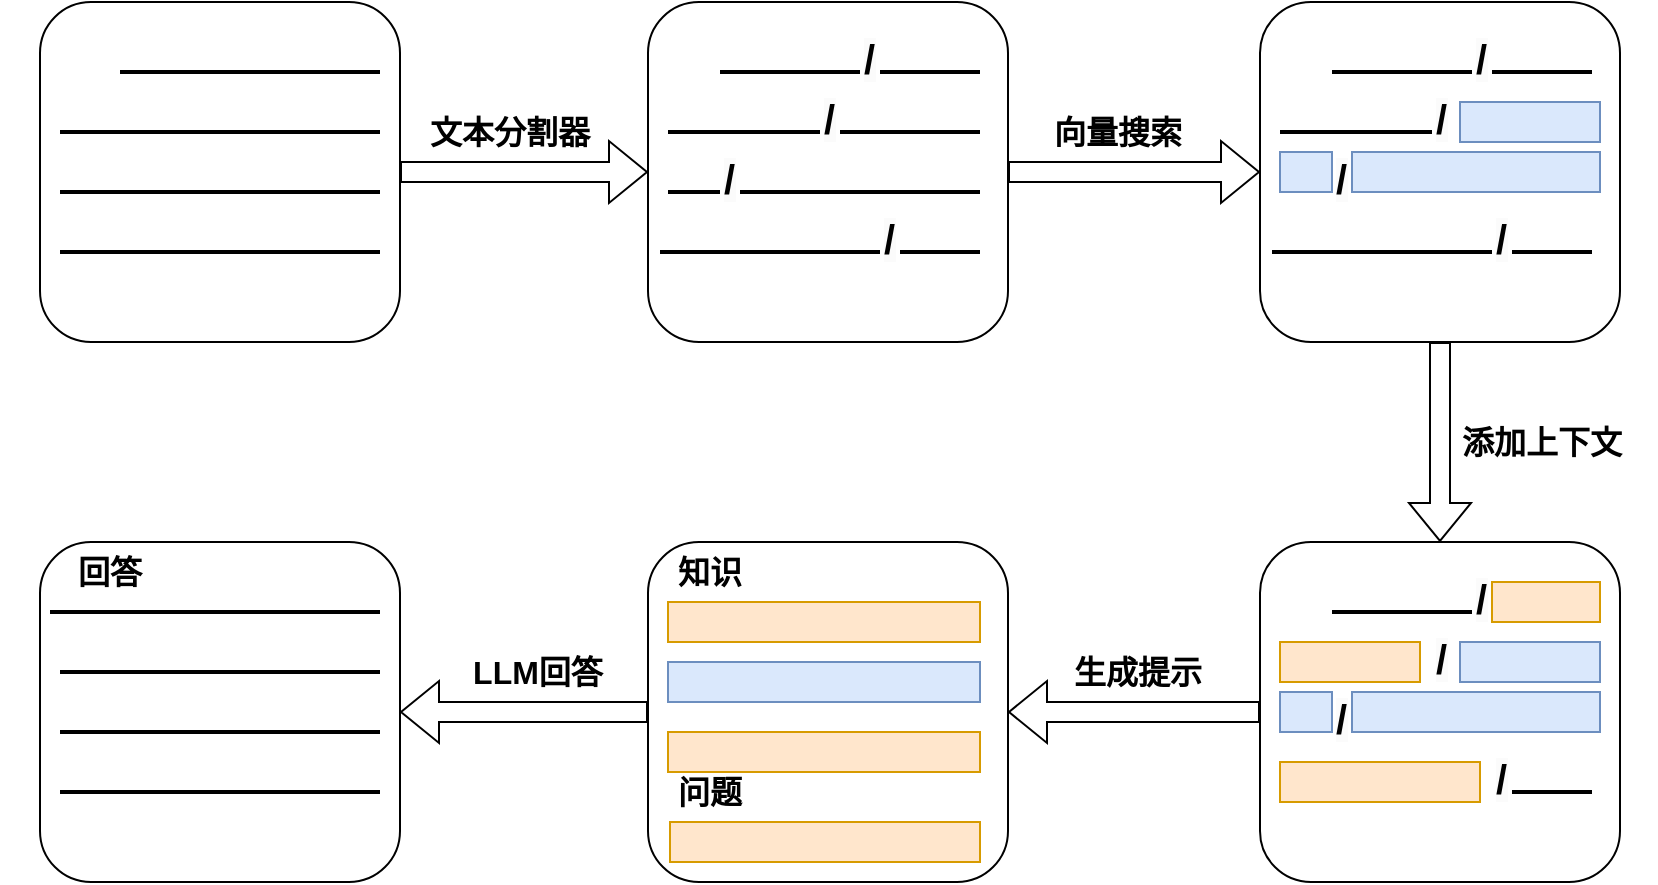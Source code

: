 <mxfile version="23.1.5" type="device">
  <diagram name="第 1 页" id="gom_8PZvILBd4elTH_2E">
    <mxGraphModel dx="1125" dy="870" grid="1" gridSize="10" guides="1" tooltips="1" connect="1" arrows="1" fold="1" page="1" pageScale="1" pageWidth="827" pageHeight="1169" math="0" shadow="0">
      <root>
        <mxCell id="0" />
        <mxCell id="1" parent="0" />
        <mxCell id="S-bMGMIUrsp9bvutukjd-1" value="" style="rounded=1;whiteSpace=wrap;html=1;" vertex="1" parent="1">
          <mxGeometry x="20" y="130" width="180" height="170" as="geometry" />
        </mxCell>
        <mxCell id="S-bMGMIUrsp9bvutukjd-3" value="" style="line;strokeWidth=2;html=1;" vertex="1" parent="1">
          <mxGeometry x="60" y="160" width="130" height="10" as="geometry" />
        </mxCell>
        <mxCell id="S-bMGMIUrsp9bvutukjd-5" value="" style="line;strokeWidth=2;html=1;" vertex="1" parent="1">
          <mxGeometry x="30" y="190" width="160" height="10" as="geometry" />
        </mxCell>
        <mxCell id="S-bMGMIUrsp9bvutukjd-6" value="" style="line;strokeWidth=2;html=1;" vertex="1" parent="1">
          <mxGeometry x="30" y="220" width="160" height="10" as="geometry" />
        </mxCell>
        <mxCell id="S-bMGMIUrsp9bvutukjd-7" value="" style="line;strokeWidth=2;html=1;" vertex="1" parent="1">
          <mxGeometry x="30" y="250" width="160" height="10" as="geometry" />
        </mxCell>
        <mxCell id="S-bMGMIUrsp9bvutukjd-8" value="" style="shape=flexArrow;endArrow=classic;html=1;rounded=0;exitX=1;exitY=0.5;exitDx=0;exitDy=0;entryX=0;entryY=0.5;entryDx=0;entryDy=0;" edge="1" parent="1" source="S-bMGMIUrsp9bvutukjd-1" target="S-bMGMIUrsp9bvutukjd-11">
          <mxGeometry width="50" height="50" relative="1" as="geometry">
            <mxPoint x="390" y="470" as="sourcePoint" />
            <mxPoint x="320" y="215" as="targetPoint" />
          </mxGeometry>
        </mxCell>
        <mxCell id="S-bMGMIUrsp9bvutukjd-9" value="&lt;span style=&quot;font-size: 16px;&quot;&gt;&lt;b&gt;文本分割器&lt;/b&gt;&lt;/span&gt;" style="text;html=1;align=center;verticalAlign=middle;whiteSpace=wrap;rounded=0;" vertex="1" parent="1">
          <mxGeometry x="200" y="180" width="110" height="30" as="geometry" />
        </mxCell>
        <mxCell id="S-bMGMIUrsp9bvutukjd-11" value="" style="rounded=1;whiteSpace=wrap;html=1;" vertex="1" parent="1">
          <mxGeometry x="324" y="130" width="180" height="170" as="geometry" />
        </mxCell>
        <mxCell id="S-bMGMIUrsp9bvutukjd-12" value="" style="line;strokeWidth=2;html=1;" vertex="1" parent="1">
          <mxGeometry x="360" y="160" width="70" height="10" as="geometry" />
        </mxCell>
        <mxCell id="S-bMGMIUrsp9bvutukjd-13" value="" style="line;strokeWidth=2;html=1;" vertex="1" parent="1">
          <mxGeometry x="440" y="160" width="50" height="10" as="geometry" />
        </mxCell>
        <mxCell id="S-bMGMIUrsp9bvutukjd-14" value="" style="line;strokeWidth=2;html=1;" vertex="1" parent="1">
          <mxGeometry x="334" y="190" width="76" height="10" as="geometry" />
        </mxCell>
        <mxCell id="S-bMGMIUrsp9bvutukjd-15" value="" style="line;strokeWidth=2;html=1;" vertex="1" parent="1">
          <mxGeometry x="420" y="190" width="70" height="10" as="geometry" />
        </mxCell>
        <mxCell id="S-bMGMIUrsp9bvutukjd-16" value="" style="line;strokeWidth=2;html=1;" vertex="1" parent="1">
          <mxGeometry x="334" y="220" width="26" height="10" as="geometry" />
        </mxCell>
        <mxCell id="S-bMGMIUrsp9bvutukjd-17" value="" style="line;strokeWidth=2;html=1;" vertex="1" parent="1">
          <mxGeometry x="370" y="220" width="120" height="10" as="geometry" />
        </mxCell>
        <mxCell id="S-bMGMIUrsp9bvutukjd-20" value="" style="line;strokeWidth=2;html=1;" vertex="1" parent="1">
          <mxGeometry x="330" y="250" width="110" height="10" as="geometry" />
        </mxCell>
        <mxCell id="S-bMGMIUrsp9bvutukjd-21" value="" style="line;strokeWidth=2;html=1;" vertex="1" parent="1">
          <mxGeometry x="450" y="250" width="40" height="10" as="geometry" />
        </mxCell>
        <mxCell id="S-bMGMIUrsp9bvutukjd-24" value="&lt;b style=&quot;border-color: var(--border-color); color: rgb(0, 0, 0); font-family: Helvetica; font-style: normal; font-variant-ligatures: normal; font-variant-caps: normal; letter-spacing: normal; orphans: 2; text-align: center; text-indent: 0px; text-transform: none; widows: 2; word-spacing: 0px; -webkit-text-stroke-width: 0px; background-color: rgb(251, 251, 251); text-decoration-thickness: initial; text-decoration-style: initial; text-decoration-color: initial; font-size: 20px;&quot;&gt;/&lt;/b&gt;" style="text;whiteSpace=wrap;html=1;" vertex="1" parent="1">
          <mxGeometry x="410" y="170" width="40" height="50" as="geometry" />
        </mxCell>
        <mxCell id="S-bMGMIUrsp9bvutukjd-26" value="&lt;b style=&quot;border-color: var(--border-color); color: rgb(0, 0, 0); font-family: Helvetica; font-style: normal; font-variant-ligatures: normal; font-variant-caps: normal; letter-spacing: normal; orphans: 2; text-align: center; text-indent: 0px; text-transform: none; widows: 2; word-spacing: 0px; -webkit-text-stroke-width: 0px; background-color: rgb(251, 251, 251); text-decoration-thickness: initial; text-decoration-style: initial; text-decoration-color: initial; font-size: 20px;&quot;&gt;/&lt;/b&gt;" style="text;whiteSpace=wrap;html=1;" vertex="1" parent="1">
          <mxGeometry x="360" y="200" width="40" height="50" as="geometry" />
        </mxCell>
        <mxCell id="S-bMGMIUrsp9bvutukjd-27" value="&lt;b style=&quot;border-color: var(--border-color); color: rgb(0, 0, 0); font-family: Helvetica; font-style: normal; font-variant-ligatures: normal; font-variant-caps: normal; letter-spacing: normal; orphans: 2; text-align: center; text-indent: 0px; text-transform: none; widows: 2; word-spacing: 0px; -webkit-text-stroke-width: 0px; background-color: rgb(251, 251, 251); text-decoration-thickness: initial; text-decoration-style: initial; text-decoration-color: initial; font-size: 20px;&quot;&gt;/&lt;/b&gt;" style="text;whiteSpace=wrap;html=1;" vertex="1" parent="1">
          <mxGeometry x="430" y="140" width="40" height="50" as="geometry" />
        </mxCell>
        <mxCell id="S-bMGMIUrsp9bvutukjd-28" value="&lt;b style=&quot;border-color: var(--border-color); color: rgb(0, 0, 0); font-family: Helvetica; font-style: normal; font-variant-ligatures: normal; font-variant-caps: normal; letter-spacing: normal; orphans: 2; text-align: center; text-indent: 0px; text-transform: none; widows: 2; word-spacing: 0px; -webkit-text-stroke-width: 0px; background-color: rgb(251, 251, 251); text-decoration-thickness: initial; text-decoration-style: initial; text-decoration-color: initial; font-size: 20px;&quot;&gt;/&lt;/b&gt;" style="text;whiteSpace=wrap;html=1;" vertex="1" parent="1">
          <mxGeometry x="440" y="230" width="40" height="50" as="geometry" />
        </mxCell>
        <mxCell id="S-bMGMIUrsp9bvutukjd-30" value="" style="rounded=1;whiteSpace=wrap;html=1;" vertex="1" parent="1">
          <mxGeometry x="630" y="130" width="180" height="170" as="geometry" />
        </mxCell>
        <mxCell id="S-bMGMIUrsp9bvutukjd-31" value="" style="line;strokeWidth=2;html=1;" vertex="1" parent="1">
          <mxGeometry x="666" y="160" width="70" height="10" as="geometry" />
        </mxCell>
        <mxCell id="S-bMGMIUrsp9bvutukjd-32" value="" style="line;strokeWidth=2;html=1;" vertex="1" parent="1">
          <mxGeometry x="746" y="160" width="50" height="10" as="geometry" />
        </mxCell>
        <mxCell id="S-bMGMIUrsp9bvutukjd-33" value="" style="line;strokeWidth=2;html=1;" vertex="1" parent="1">
          <mxGeometry x="640" y="190" width="76" height="10" as="geometry" />
        </mxCell>
        <mxCell id="S-bMGMIUrsp9bvutukjd-37" value="" style="line;strokeWidth=2;html=1;" vertex="1" parent="1">
          <mxGeometry x="636" y="250" width="110" height="10" as="geometry" />
        </mxCell>
        <mxCell id="S-bMGMIUrsp9bvutukjd-38" value="" style="line;strokeWidth=2;html=1;" vertex="1" parent="1">
          <mxGeometry x="756" y="250" width="40" height="10" as="geometry" />
        </mxCell>
        <mxCell id="S-bMGMIUrsp9bvutukjd-39" value="&lt;b style=&quot;border-color: var(--border-color); color: rgb(0, 0, 0); font-family: Helvetica; font-style: normal; font-variant-ligatures: normal; font-variant-caps: normal; letter-spacing: normal; orphans: 2; text-align: center; text-indent: 0px; text-transform: none; widows: 2; word-spacing: 0px; -webkit-text-stroke-width: 0px; background-color: rgb(251, 251, 251); text-decoration-thickness: initial; text-decoration-style: initial; text-decoration-color: initial; font-size: 20px;&quot;&gt;/&lt;/b&gt;" style="text;whiteSpace=wrap;html=1;" vertex="1" parent="1">
          <mxGeometry x="716" y="170" width="40" height="50" as="geometry" />
        </mxCell>
        <mxCell id="S-bMGMIUrsp9bvutukjd-40" value="&lt;b style=&quot;border-color: var(--border-color); color: rgb(0, 0, 0); font-family: Helvetica; font-style: normal; font-variant-ligatures: normal; font-variant-caps: normal; letter-spacing: normal; orphans: 2; text-align: center; text-indent: 0px; text-transform: none; widows: 2; word-spacing: 0px; -webkit-text-stroke-width: 0px; background-color: rgb(251, 251, 251); text-decoration-thickness: initial; text-decoration-style: initial; text-decoration-color: initial; font-size: 20px;&quot;&gt;/&lt;/b&gt;" style="text;whiteSpace=wrap;html=1;" vertex="1" parent="1">
          <mxGeometry x="666" y="200" width="40" height="50" as="geometry" />
        </mxCell>
        <mxCell id="S-bMGMIUrsp9bvutukjd-41" value="&lt;b style=&quot;border-color: var(--border-color); color: rgb(0, 0, 0); font-family: Helvetica; font-style: normal; font-variant-ligatures: normal; font-variant-caps: normal; letter-spacing: normal; orphans: 2; text-align: center; text-indent: 0px; text-transform: none; widows: 2; word-spacing: 0px; -webkit-text-stroke-width: 0px; background-color: rgb(251, 251, 251); text-decoration-thickness: initial; text-decoration-style: initial; text-decoration-color: initial; font-size: 20px;&quot;&gt;/&lt;/b&gt;" style="text;whiteSpace=wrap;html=1;" vertex="1" parent="1">
          <mxGeometry x="736" y="140" width="40" height="50" as="geometry" />
        </mxCell>
        <mxCell id="S-bMGMIUrsp9bvutukjd-42" value="&lt;b style=&quot;border-color: var(--border-color); color: rgb(0, 0, 0); font-family: Helvetica; font-style: normal; font-variant-ligatures: normal; font-variant-caps: normal; letter-spacing: normal; orphans: 2; text-align: center; text-indent: 0px; text-transform: none; widows: 2; word-spacing: 0px; -webkit-text-stroke-width: 0px; background-color: rgb(251, 251, 251); text-decoration-thickness: initial; text-decoration-style: initial; text-decoration-color: initial; font-size: 20px;&quot;&gt;/&lt;/b&gt;" style="text;whiteSpace=wrap;html=1;" vertex="1" parent="1">
          <mxGeometry x="746" y="230" width="40" height="50" as="geometry" />
        </mxCell>
        <mxCell id="S-bMGMIUrsp9bvutukjd-43" value="" style="shape=flexArrow;endArrow=classic;html=1;rounded=0;exitX=1;exitY=0.5;exitDx=0;exitDy=0;entryX=0;entryY=0.5;entryDx=0;entryDy=0;" edge="1" parent="1" source="S-bMGMIUrsp9bvutukjd-11" target="S-bMGMIUrsp9bvutukjd-30">
          <mxGeometry width="50" height="50" relative="1" as="geometry">
            <mxPoint x="210" y="225" as="sourcePoint" />
            <mxPoint x="334" y="225" as="targetPoint" />
          </mxGeometry>
        </mxCell>
        <mxCell id="S-bMGMIUrsp9bvutukjd-44" value="&lt;span style=&quot;font-size: 16px;&quot;&gt;&lt;b&gt;向量搜索&lt;/b&gt;&lt;/span&gt;" style="text;html=1;align=center;verticalAlign=middle;whiteSpace=wrap;rounded=0;" vertex="1" parent="1">
          <mxGeometry x="504" y="180" width="110" height="30" as="geometry" />
        </mxCell>
        <mxCell id="S-bMGMIUrsp9bvutukjd-45" value="" style="rounded=0;whiteSpace=wrap;html=1;fillColor=#dae8fc;strokeColor=#6c8ebf;" vertex="1" parent="1">
          <mxGeometry x="730" y="180" width="70" height="20" as="geometry" />
        </mxCell>
        <mxCell id="S-bMGMIUrsp9bvutukjd-46" value="" style="rounded=0;whiteSpace=wrap;html=1;fillColor=#dae8fc;strokeColor=#6c8ebf;" vertex="1" parent="1">
          <mxGeometry x="676" y="205" width="124" height="20" as="geometry" />
        </mxCell>
        <mxCell id="S-bMGMIUrsp9bvutukjd-48" value="" style="rounded=1;whiteSpace=wrap;html=1;" vertex="1" parent="1">
          <mxGeometry x="630" y="400" width="180" height="170" as="geometry" />
        </mxCell>
        <mxCell id="S-bMGMIUrsp9bvutukjd-49" value="" style="line;strokeWidth=2;html=1;" vertex="1" parent="1">
          <mxGeometry x="666" y="430" width="70" height="10" as="geometry" />
        </mxCell>
        <mxCell id="S-bMGMIUrsp9bvutukjd-54" value="" style="line;strokeWidth=2;html=1;" vertex="1" parent="1">
          <mxGeometry x="756" y="520" width="40" height="10" as="geometry" />
        </mxCell>
        <mxCell id="S-bMGMIUrsp9bvutukjd-55" value="&lt;b style=&quot;border-color: var(--border-color); color: rgb(0, 0, 0); font-family: Helvetica; font-style: normal; font-variant-ligatures: normal; font-variant-caps: normal; letter-spacing: normal; orphans: 2; text-align: center; text-indent: 0px; text-transform: none; widows: 2; word-spacing: 0px; -webkit-text-stroke-width: 0px; background-color: rgb(251, 251, 251); text-decoration-thickness: initial; text-decoration-style: initial; text-decoration-color: initial; font-size: 20px;&quot;&gt;/&lt;/b&gt;" style="text;whiteSpace=wrap;html=1;" vertex="1" parent="1">
          <mxGeometry x="716" y="440" width="40" height="50" as="geometry" />
        </mxCell>
        <mxCell id="S-bMGMIUrsp9bvutukjd-56" value="&lt;b style=&quot;border-color: var(--border-color); color: rgb(0, 0, 0); font-family: Helvetica; font-style: normal; font-variant-ligatures: normal; font-variant-caps: normal; letter-spacing: normal; orphans: 2; text-align: center; text-indent: 0px; text-transform: none; widows: 2; word-spacing: 0px; -webkit-text-stroke-width: 0px; background-color: rgb(251, 251, 251); text-decoration-thickness: initial; text-decoration-style: initial; text-decoration-color: initial; font-size: 20px;&quot;&gt;/&lt;/b&gt;" style="text;whiteSpace=wrap;html=1;" vertex="1" parent="1">
          <mxGeometry x="666" y="470" width="40" height="50" as="geometry" />
        </mxCell>
        <mxCell id="S-bMGMIUrsp9bvutukjd-57" value="&lt;b style=&quot;border-color: var(--border-color); color: rgb(0, 0, 0); font-family: Helvetica; font-style: normal; font-variant-ligatures: normal; font-variant-caps: normal; letter-spacing: normal; orphans: 2; text-align: center; text-indent: 0px; text-transform: none; widows: 2; word-spacing: 0px; -webkit-text-stroke-width: 0px; background-color: rgb(251, 251, 251); text-decoration-thickness: initial; text-decoration-style: initial; text-decoration-color: initial; font-size: 20px;&quot;&gt;/&lt;/b&gt;" style="text;whiteSpace=wrap;html=1;" vertex="1" parent="1">
          <mxGeometry x="736" y="410" width="40" height="50" as="geometry" />
        </mxCell>
        <mxCell id="S-bMGMIUrsp9bvutukjd-58" value="&lt;b style=&quot;border-color: var(--border-color); color: rgb(0, 0, 0); font-family: Helvetica; font-style: normal; font-variant-ligatures: normal; font-variant-caps: normal; letter-spacing: normal; orphans: 2; text-align: center; text-indent: 0px; text-transform: none; widows: 2; word-spacing: 0px; -webkit-text-stroke-width: 0px; background-color: rgb(251, 251, 251); text-decoration-thickness: initial; text-decoration-style: initial; text-decoration-color: initial; font-size: 20px;&quot;&gt;/&lt;/b&gt;" style="text;whiteSpace=wrap;html=1;" vertex="1" parent="1">
          <mxGeometry x="746" y="500" width="40" height="50" as="geometry" />
        </mxCell>
        <mxCell id="S-bMGMIUrsp9bvutukjd-59" value="" style="rounded=0;whiteSpace=wrap;html=1;fillColor=#dae8fc;strokeColor=#6c8ebf;" vertex="1" parent="1">
          <mxGeometry x="730" y="450" width="70" height="20" as="geometry" />
        </mxCell>
        <mxCell id="S-bMGMIUrsp9bvutukjd-60" value="" style="rounded=0;whiteSpace=wrap;html=1;fillColor=#dae8fc;strokeColor=#6c8ebf;" vertex="1" parent="1">
          <mxGeometry x="676" y="475" width="124" height="20" as="geometry" />
        </mxCell>
        <mxCell id="S-bMGMIUrsp9bvutukjd-61" value="" style="shape=flexArrow;endArrow=classic;html=1;rounded=0;exitX=0.5;exitY=1;exitDx=0;exitDy=0;entryX=0.5;entryY=0;entryDx=0;entryDy=0;" edge="1" parent="1" source="S-bMGMIUrsp9bvutukjd-30" target="S-bMGMIUrsp9bvutukjd-48">
          <mxGeometry width="50" height="50" relative="1" as="geometry">
            <mxPoint x="514" y="225" as="sourcePoint" />
            <mxPoint x="640" y="225" as="targetPoint" />
          </mxGeometry>
        </mxCell>
        <mxCell id="S-bMGMIUrsp9bvutukjd-62" value="&lt;span style=&quot;font-size: 16px;&quot;&gt;&lt;b&gt;添加上下文&lt;/b&gt;&lt;/span&gt;" style="text;html=1;align=center;verticalAlign=middle;whiteSpace=wrap;rounded=0;" vertex="1" parent="1">
          <mxGeometry x="714" y="330" width="114" height="40" as="geometry" />
        </mxCell>
        <mxCell id="S-bMGMIUrsp9bvutukjd-63" value="" style="rounded=0;whiteSpace=wrap;html=1;fillColor=#ffe6cc;strokeColor=#d79b00;" vertex="1" parent="1">
          <mxGeometry x="746" y="420" width="54" height="20" as="geometry" />
        </mxCell>
        <mxCell id="S-bMGMIUrsp9bvutukjd-64" value="" style="rounded=0;whiteSpace=wrap;html=1;fillColor=#ffe6cc;strokeColor=#d79b00;" vertex="1" parent="1">
          <mxGeometry x="640" y="450" width="70" height="20" as="geometry" />
        </mxCell>
        <mxCell id="S-bMGMIUrsp9bvutukjd-65" value="" style="rounded=0;whiteSpace=wrap;html=1;fillColor=#ffe6cc;strokeColor=#d79b00;" vertex="1" parent="1">
          <mxGeometry x="640" y="510" width="100" height="20" as="geometry" />
        </mxCell>
        <mxCell id="S-bMGMIUrsp9bvutukjd-66" value="" style="rounded=0;whiteSpace=wrap;html=1;fillColor=#dae8fc;strokeColor=#6c8ebf;" vertex="1" parent="1">
          <mxGeometry x="640" y="475" width="26" height="20" as="geometry" />
        </mxCell>
        <mxCell id="S-bMGMIUrsp9bvutukjd-67" value="" style="rounded=0;whiteSpace=wrap;html=1;fillColor=#dae8fc;strokeColor=#6c8ebf;" vertex="1" parent="1">
          <mxGeometry x="640" y="205" width="26" height="20" as="geometry" />
        </mxCell>
        <mxCell id="S-bMGMIUrsp9bvutukjd-69" value="" style="rounded=1;whiteSpace=wrap;html=1;" vertex="1" parent="1">
          <mxGeometry x="324" y="400" width="180" height="170" as="geometry" />
        </mxCell>
        <mxCell id="S-bMGMIUrsp9bvutukjd-70" value="" style="rounded=0;whiteSpace=wrap;html=1;fillColor=#ffe6cc;strokeColor=#d79b00;" vertex="1" parent="1">
          <mxGeometry x="334" y="430" width="156" height="20" as="geometry" />
        </mxCell>
        <mxCell id="S-bMGMIUrsp9bvutukjd-71" value="" style="rounded=0;whiteSpace=wrap;html=1;fillColor=#dae8fc;strokeColor=#6c8ebf;" vertex="1" parent="1">
          <mxGeometry x="334" y="460" width="156" height="20" as="geometry" />
        </mxCell>
        <mxCell id="S-bMGMIUrsp9bvutukjd-72" value="" style="rounded=0;whiteSpace=wrap;html=1;fillColor=#ffe6cc;strokeColor=#d79b00;" vertex="1" parent="1">
          <mxGeometry x="334" y="495" width="156" height="20" as="geometry" />
        </mxCell>
        <mxCell id="S-bMGMIUrsp9bvutukjd-73" value="" style="rounded=0;whiteSpace=wrap;html=1;fillColor=#ffe6cc;strokeColor=#d79b00;" vertex="1" parent="1">
          <mxGeometry x="335" y="540" width="155" height="20" as="geometry" />
        </mxCell>
        <mxCell id="S-bMGMIUrsp9bvutukjd-74" value="&lt;span style=&quot;font-size: 16px;&quot;&gt;&lt;b&gt;知识&lt;/b&gt;&lt;/span&gt;" style="text;html=1;align=center;verticalAlign=middle;whiteSpace=wrap;rounded=0;" vertex="1" parent="1">
          <mxGeometry x="300" y="400" width="110" height="30" as="geometry" />
        </mxCell>
        <mxCell id="S-bMGMIUrsp9bvutukjd-75" value="&lt;span style=&quot;font-size: 16px;&quot;&gt;&lt;b&gt;问题&lt;/b&gt;&lt;/span&gt;" style="text;html=1;align=center;verticalAlign=middle;whiteSpace=wrap;rounded=0;" vertex="1" parent="1">
          <mxGeometry x="300" y="510" width="110" height="30" as="geometry" />
        </mxCell>
        <mxCell id="S-bMGMIUrsp9bvutukjd-76" value="" style="shape=flexArrow;endArrow=classic;html=1;rounded=0;exitX=0;exitY=0.5;exitDx=0;exitDy=0;entryX=1;entryY=0.5;entryDx=0;entryDy=0;" edge="1" parent="1" source="S-bMGMIUrsp9bvutukjd-48" target="S-bMGMIUrsp9bvutukjd-69">
          <mxGeometry width="50" height="50" relative="1" as="geometry">
            <mxPoint x="514" y="225" as="sourcePoint" />
            <mxPoint x="640" y="225" as="targetPoint" />
          </mxGeometry>
        </mxCell>
        <mxCell id="S-bMGMIUrsp9bvutukjd-77" value="&lt;span style=&quot;font-size: 16px;&quot;&gt;&lt;b&gt;生成提示&lt;/b&gt;&lt;/span&gt;" style="text;html=1;align=center;verticalAlign=middle;whiteSpace=wrap;rounded=0;" vertex="1" parent="1">
          <mxGeometry x="514" y="450" width="110" height="30" as="geometry" />
        </mxCell>
        <mxCell id="S-bMGMIUrsp9bvutukjd-78" value="" style="rounded=1;whiteSpace=wrap;html=1;" vertex="1" parent="1">
          <mxGeometry x="20" y="400" width="180" height="170" as="geometry" />
        </mxCell>
        <mxCell id="S-bMGMIUrsp9bvutukjd-79" value="" style="line;strokeWidth=2;html=1;" vertex="1" parent="1">
          <mxGeometry x="25" y="430" width="165" height="10" as="geometry" />
        </mxCell>
        <mxCell id="S-bMGMIUrsp9bvutukjd-80" value="" style="line;strokeWidth=2;html=1;" vertex="1" parent="1">
          <mxGeometry x="30" y="460" width="160" height="10" as="geometry" />
        </mxCell>
        <mxCell id="S-bMGMIUrsp9bvutukjd-81" value="" style="line;strokeWidth=2;html=1;" vertex="1" parent="1">
          <mxGeometry x="30" y="490" width="160" height="10" as="geometry" />
        </mxCell>
        <mxCell id="S-bMGMIUrsp9bvutukjd-82" value="" style="line;strokeWidth=2;html=1;" vertex="1" parent="1">
          <mxGeometry x="30" y="520" width="160" height="10" as="geometry" />
        </mxCell>
        <mxCell id="S-bMGMIUrsp9bvutukjd-83" value="&lt;span style=&quot;font-size: 16px;&quot;&gt;&lt;b&gt;回答&lt;/b&gt;&lt;/span&gt;" style="text;html=1;align=center;verticalAlign=middle;whiteSpace=wrap;rounded=0;" vertex="1" parent="1">
          <mxGeometry y="400" width="110" height="30" as="geometry" />
        </mxCell>
        <mxCell id="S-bMGMIUrsp9bvutukjd-84" value="" style="shape=flexArrow;endArrow=classic;html=1;rounded=0;exitX=0;exitY=0.5;exitDx=0;exitDy=0;entryX=1;entryY=0.5;entryDx=0;entryDy=0;" edge="1" parent="1" source="S-bMGMIUrsp9bvutukjd-69" target="S-bMGMIUrsp9bvutukjd-78">
          <mxGeometry width="50" height="50" relative="1" as="geometry">
            <mxPoint x="310" y="584" as="sourcePoint" />
            <mxPoint x="184" y="584" as="targetPoint" />
          </mxGeometry>
        </mxCell>
        <mxCell id="S-bMGMIUrsp9bvutukjd-85" value="&lt;span style=&quot;font-size: 16px;&quot;&gt;&lt;b&gt;LLM回答&lt;/b&gt;&lt;/span&gt;" style="text;html=1;align=center;verticalAlign=middle;whiteSpace=wrap;rounded=0;" vertex="1" parent="1">
          <mxGeometry x="214" y="450" width="110" height="30" as="geometry" />
        </mxCell>
      </root>
    </mxGraphModel>
  </diagram>
</mxfile>
